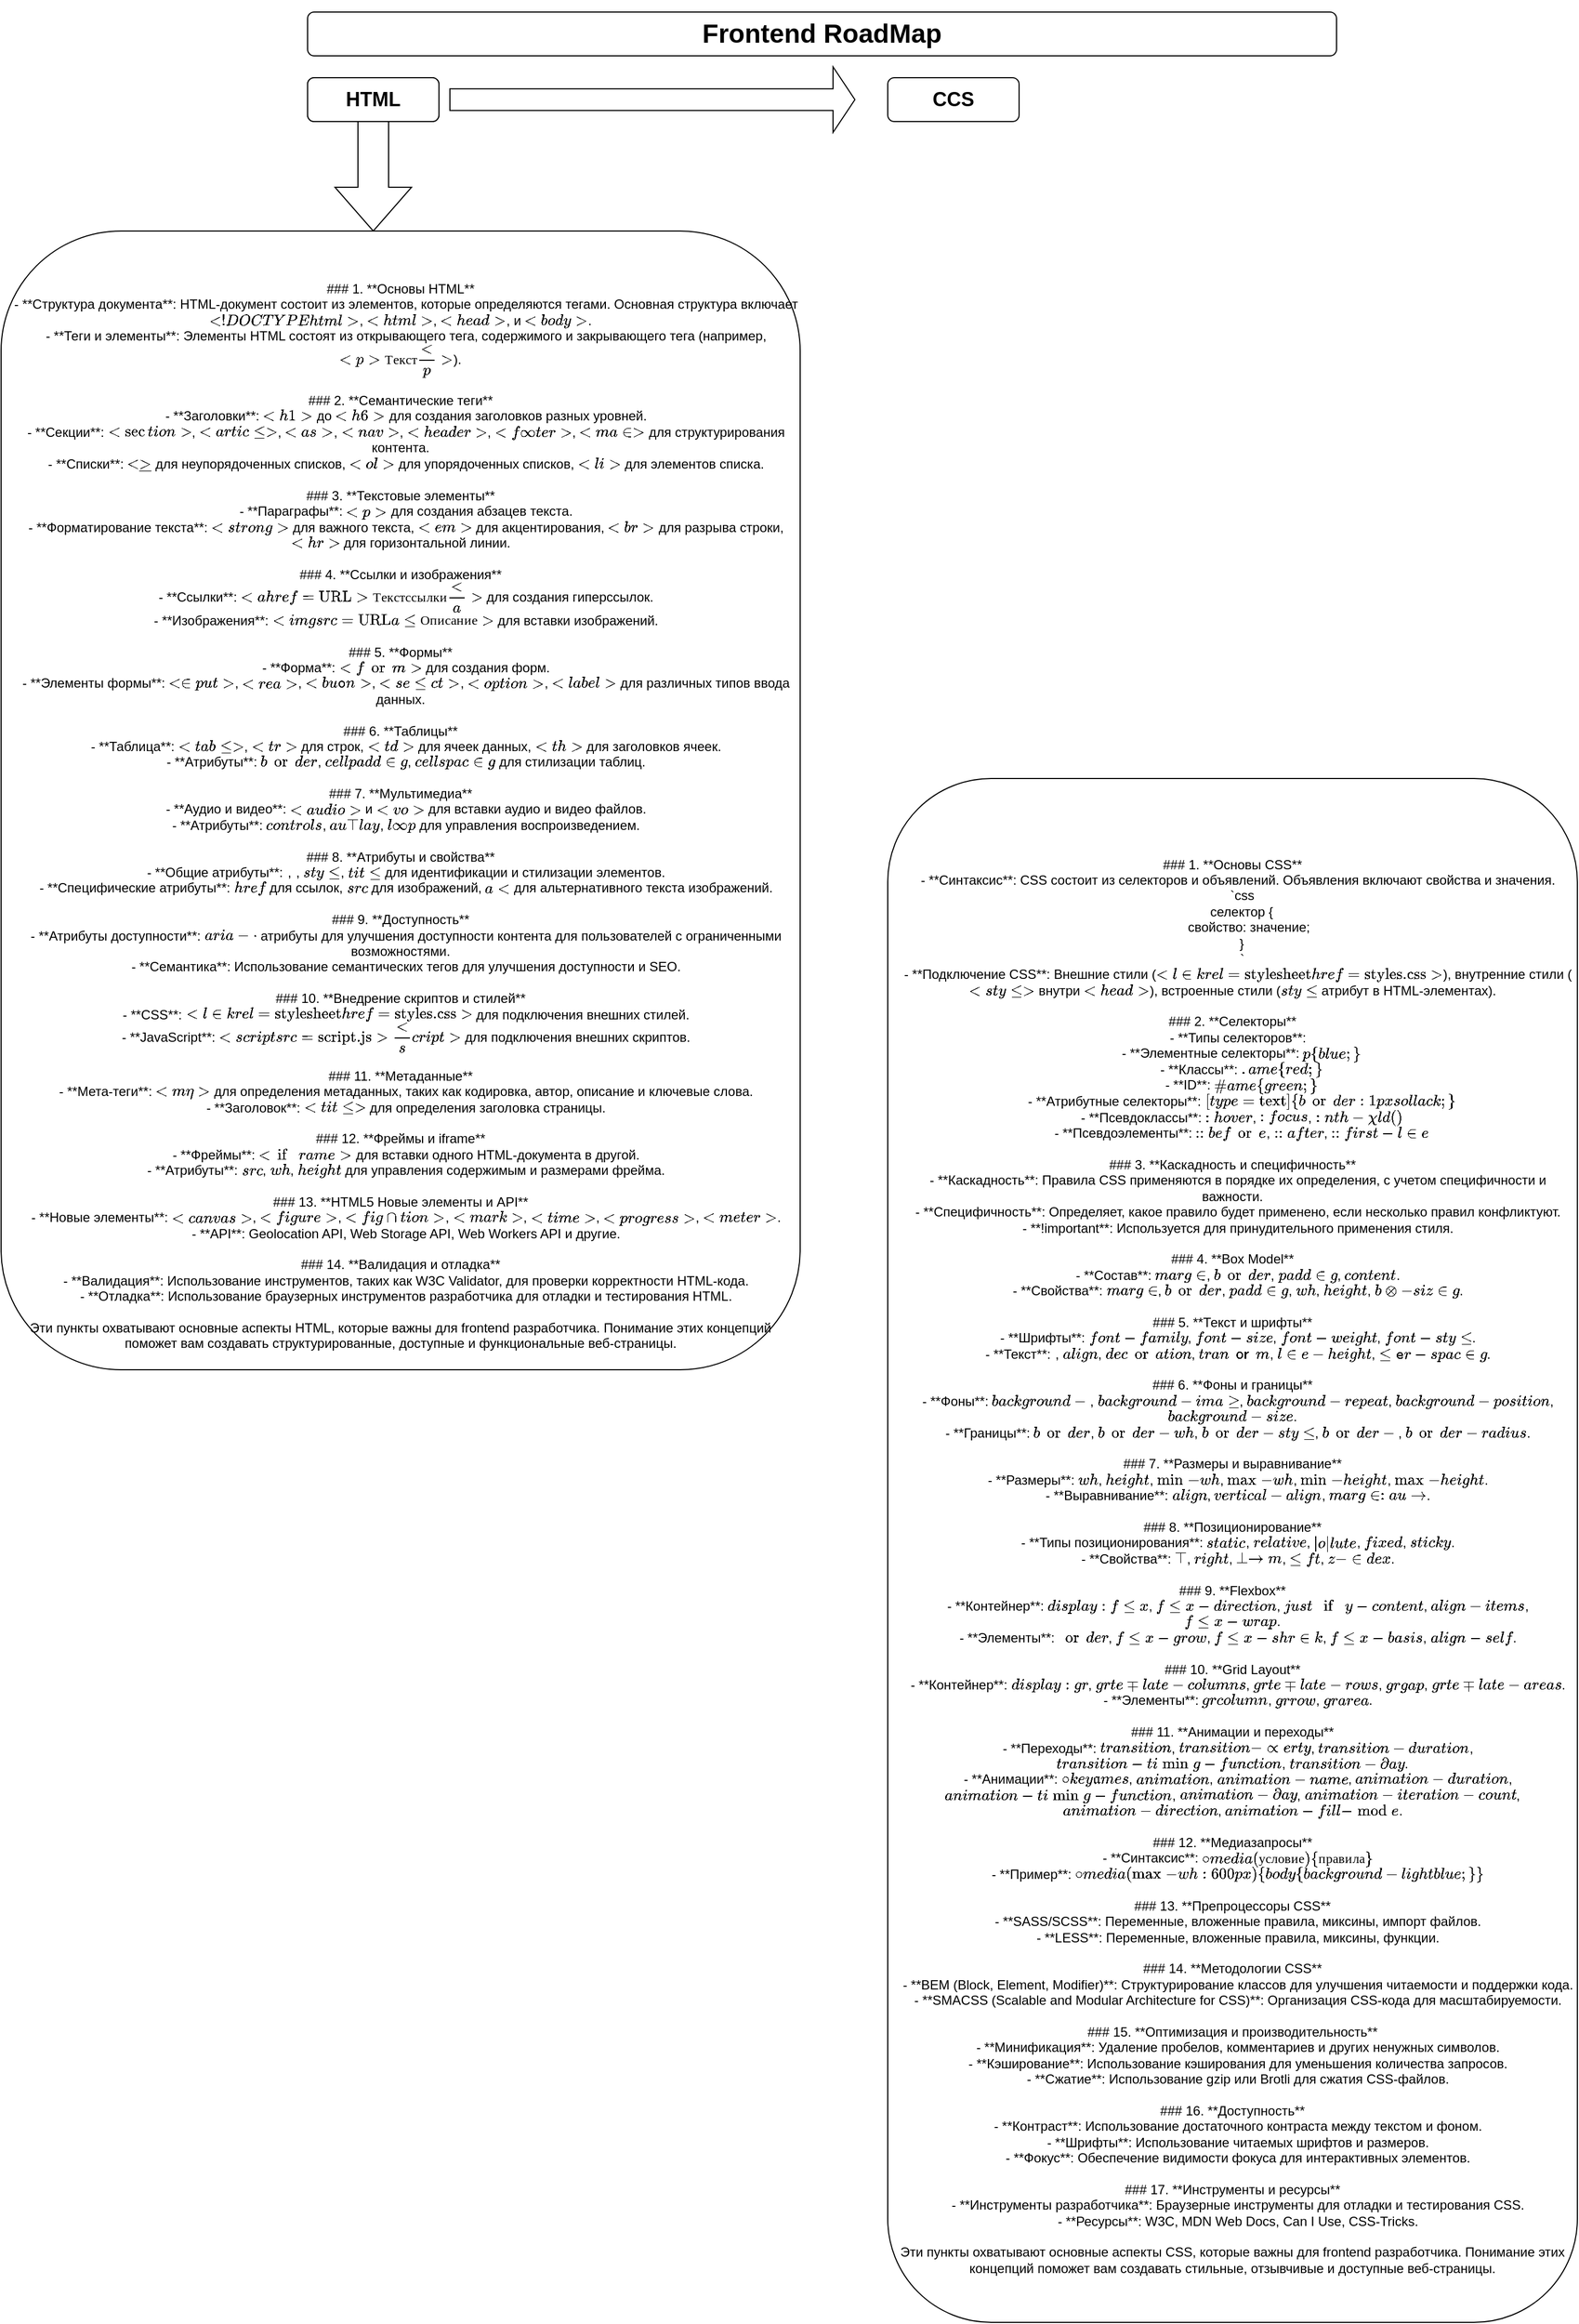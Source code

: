 <mxfile version="26.0.4">
  <diagram id="C5RBs43oDa-KdzZeNtuy" name="Page-1">
    <mxGraphModel dx="2549" dy="973" grid="1" gridSize="10" guides="1" tooltips="1" connect="1" arrows="1" fold="1" page="1" pageScale="1" pageWidth="827" pageHeight="1169" math="0" shadow="0">
      <root>
        <mxCell id="WIyWlLk6GJQsqaUBKTNV-0" />
        <mxCell id="WIyWlLk6GJQsqaUBKTNV-1" parent="WIyWlLk6GJQsqaUBKTNV-0" />
        <mxCell id="WIyWlLk6GJQsqaUBKTNV-3" value="HTML" style="rounded=1;whiteSpace=wrap;html=1;fontSize=12;glass=0;strokeWidth=1;shadow=0;" parent="WIyWlLk6GJQsqaUBKTNV-1" vertex="1">
          <mxGeometry x="160" y="80" width="120" height="40" as="geometry" />
        </mxCell>
        <mxCell id="tXAnvfTIk08DneQXC5Ik-0" value="&lt;h2&gt;HTML&lt;/h2&gt;" style="rounded=1;whiteSpace=wrap;html=1;fontSize=12;glass=0;strokeWidth=1;shadow=0;" vertex="1" parent="WIyWlLk6GJQsqaUBKTNV-1">
          <mxGeometry x="160" y="80" width="120" height="40" as="geometry" />
        </mxCell>
        <mxCell id="tXAnvfTIk08DneQXC5Ik-2" value="&lt;h2&gt;CCS&lt;/h2&gt;" style="rounded=1;whiteSpace=wrap;html=1;fontSize=12;glass=0;strokeWidth=1;shadow=0;" vertex="1" parent="WIyWlLk6GJQsqaUBKTNV-1">
          <mxGeometry x="690" y="80" width="120" height="40" as="geometry" />
        </mxCell>
        <mxCell id="tXAnvfTIk08DneQXC5Ik-12" value="" style="html=1;shadow=0;dashed=0;align=center;verticalAlign=middle;shape=mxgraph.arrows2.arrow;dy=0.67;dx=20;notch=0;" vertex="1" parent="WIyWlLk6GJQsqaUBKTNV-1">
          <mxGeometry x="290" y="70" width="370" height="60" as="geometry" />
        </mxCell>
        <mxCell id="tXAnvfTIk08DneQXC5Ik-13" value="" style="html=1;shadow=0;dashed=0;align=center;verticalAlign=middle;shape=mxgraph.arrows2.arrow;dy=0.6;dx=40;direction=south;notch=0;" vertex="1" parent="WIyWlLk6GJQsqaUBKTNV-1">
          <mxGeometry x="185" y="120" width="70" height="100" as="geometry" />
        </mxCell>
        <mxCell id="tXAnvfTIk08DneQXC5Ik-14" value="&lt;div&gt;&lt;br&gt;&lt;/div&gt;&lt;div&gt;&lt;br&gt;&lt;/div&gt;&lt;div&gt;### 1. **Основы CSS**&lt;/div&gt;&lt;div&gt;&amp;nbsp; &amp;nbsp;- **Синтаксис**: CSS состоит из селекторов и объявлений. Объявления включают свойства и значения.&lt;/div&gt;&lt;div&gt;&amp;nbsp; &amp;nbsp; &amp;nbsp;```css&lt;/div&gt;&lt;div&gt;&amp;nbsp; &amp;nbsp; &amp;nbsp;селектор {&lt;/div&gt;&lt;div&gt;&amp;nbsp; &amp;nbsp; &amp;nbsp; &amp;nbsp; &amp;nbsp;свойство: значение;&lt;/div&gt;&lt;div&gt;&amp;nbsp; &amp;nbsp; &amp;nbsp;}&lt;/div&gt;&lt;div&gt;&amp;nbsp; &amp;nbsp; &amp;nbsp;```&lt;/div&gt;&lt;div&gt;&amp;nbsp; &amp;nbsp;- **Подключение CSS**: Внешние стили (`&amp;lt;link rel=&quot;stylesheet&quot; href=&quot;styles.css&quot;&amp;gt;`), внутренние стили (`&amp;lt;style&amp;gt;` внутри `&amp;lt;head&amp;gt;`), встроенные стили (`style` атрибут в HTML-элементах).&lt;/div&gt;&lt;div&gt;&lt;br&gt;&lt;/div&gt;&lt;div&gt;### 2. **Селекторы**&lt;/div&gt;&lt;div&gt;&amp;nbsp; &amp;nbsp;- **Типы селекторов**:&lt;/div&gt;&lt;div&gt;&amp;nbsp; &amp;nbsp; &amp;nbsp;- **Элементные селекторы**: `p { color: blue; }`&lt;/div&gt;&lt;div&gt;&amp;nbsp; &amp;nbsp; &amp;nbsp;- **Классы**: `.classname { color: red; }`&lt;/div&gt;&lt;div&gt;&amp;nbsp; &amp;nbsp; &amp;nbsp;- **ID**: `#idname { color: green; }`&lt;/div&gt;&lt;div&gt;&amp;nbsp; &amp;nbsp; &amp;nbsp;- **Атрибутные селекторы**: `[type=&quot;text&quot;] { border: 1px solid black; }`&lt;/div&gt;&lt;div&gt;&amp;nbsp; &amp;nbsp; &amp;nbsp;- **Псевдоклассы**: `:hover`, `:focus`, `:nth-child()`&lt;/div&gt;&lt;div&gt;&amp;nbsp; &amp;nbsp; &amp;nbsp;- **Псевдоэлементы**: `::before`, `::after`, `::first-line`&lt;/div&gt;&lt;div&gt;&lt;br&gt;&lt;/div&gt;&lt;div&gt;### 3. **Каскадность и специфичность**&lt;/div&gt;&lt;div&gt;&amp;nbsp; &amp;nbsp;- **Каскадность**: Правила CSS применяются в порядке их определения, с учетом специфичности и важности.&lt;/div&gt;&lt;div&gt;&amp;nbsp; &amp;nbsp;- **Специфичность**: Определяет, какое правило будет применено, если несколько правил конфликтуют.&lt;/div&gt;&lt;div&gt;&amp;nbsp; &amp;nbsp;- **!important**: Используется для принудительного применения стиля.&lt;/div&gt;&lt;div&gt;&lt;br&gt;&lt;/div&gt;&lt;div&gt;### 4. **Box Model**&lt;/div&gt;&lt;div&gt;&amp;nbsp; &amp;nbsp;- **Состав**: `margin`, `border`, `padding`, `content`.&lt;/div&gt;&lt;div&gt;&amp;nbsp; &amp;nbsp;- **Свойства**: `margin`, `border`, `padding`, `width`, `height`, `box-sizing`.&lt;/div&gt;&lt;div&gt;&lt;br&gt;&lt;/div&gt;&lt;div&gt;### 5. **Текст и шрифты**&lt;/div&gt;&lt;div&gt;&amp;nbsp; &amp;nbsp;- **Шрифты**: `font-family`, `font-size`, `font-weight`, `font-style`.&lt;/div&gt;&lt;div&gt;&amp;nbsp; &amp;nbsp;- **Текст**: `color`, `text-align`, `text-decoration`, `text-transform`, `line-height`, `letter-spacing`.&lt;/div&gt;&lt;div&gt;&lt;br&gt;&lt;/div&gt;&lt;div&gt;### 6. **Фоны и границы**&lt;/div&gt;&lt;div&gt;&amp;nbsp; &amp;nbsp;- **Фоны**: `background-color`, `background-image`, `background-repeat`, `background-position`, `background-size`.&lt;/div&gt;&lt;div&gt;&amp;nbsp; &amp;nbsp;- **Границы**: `border`, `border-width`, `border-style`, `border-color`, `border-radius`.&lt;/div&gt;&lt;div&gt;&lt;br&gt;&lt;/div&gt;&lt;div&gt;### 7. **Размеры и выравнивание**&lt;/div&gt;&lt;div&gt;&amp;nbsp; &amp;nbsp;- **Размеры**: `width`, `height`, `min-width`, `max-width`, `min-height`, `max-height`.&lt;/div&gt;&lt;div&gt;&amp;nbsp; &amp;nbsp;- **Выравнивание**: `text-align`, `vertical-align`, `margin: auto`.&lt;/div&gt;&lt;div&gt;&lt;br&gt;&lt;/div&gt;&lt;div&gt;### 8. **Позиционирование**&lt;/div&gt;&lt;div&gt;&amp;nbsp; &amp;nbsp;- **Типы позиционирования**: `static`, `relative`, `absolute`, `fixed`, `sticky`.&lt;/div&gt;&lt;div&gt;&amp;nbsp; &amp;nbsp;- **Свойства**: `top`, `right`, `bottom`, `left`, `z-index`.&lt;/div&gt;&lt;div&gt;&lt;br&gt;&lt;/div&gt;&lt;div&gt;### 9. **Flexbox**&lt;/div&gt;&lt;div&gt;&amp;nbsp; &amp;nbsp;- **Контейнер**: `display: flex`, `flex-direction`, `justify-content`, `align-items`, `flex-wrap`.&lt;/div&gt;&lt;div&gt;&amp;nbsp; &amp;nbsp;- **Элементы**: `order`, `flex-grow`, `flex-shrink`, `flex-basis`, `align-self`.&lt;/div&gt;&lt;div&gt;&lt;br&gt;&lt;/div&gt;&lt;div&gt;### 10. **Grid Layout**&lt;/div&gt;&lt;div&gt;&amp;nbsp; &amp;nbsp;- **Контейнер**: `display: grid`, `grid-template-columns`, `grid-template-rows`, `grid-gap`, `grid-template-areas`.&lt;/div&gt;&lt;div&gt;&amp;nbsp; &amp;nbsp;- **Элементы**: `grid-column`, `grid-row`, `grid-area`.&lt;/div&gt;&lt;div&gt;&lt;br&gt;&lt;/div&gt;&lt;div&gt;### 11. **Анимации и переходы**&lt;/div&gt;&lt;div&gt;&amp;nbsp; &amp;nbsp;- **Переходы**: `transition`, `transition-property`, `transition-duration`, `transition-timing-function`, `transition-delay`.&lt;/div&gt;&lt;div&gt;&amp;nbsp; &amp;nbsp;- **Анимации**: `@keyframes`, `animation`, `animation-name`, `animation-duration`, `animation-timing-function`, `animation-delay`, `animation-iteration-count`, `animation-direction`, `animation-fill-mode`.&lt;/div&gt;&lt;div&gt;&lt;br&gt;&lt;/div&gt;&lt;div&gt;### 12. **Медиазапросы**&lt;/div&gt;&lt;div&gt;&amp;nbsp; &amp;nbsp;- **Синтаксис**: `@media (условие) { правила }`&lt;/div&gt;&lt;div&gt;&amp;nbsp; &amp;nbsp;- **Пример**: `@media (max-width: 600px) { body { background-color: lightblue; } }`&lt;/div&gt;&lt;div&gt;&lt;br&gt;&lt;/div&gt;&lt;div&gt;### 13. **Препроцессоры CSS**&lt;/div&gt;&lt;div&gt;&amp;nbsp; &amp;nbsp;- **SASS/SCSS**: Переменные, вложенные правила, миксины, импорт файлов.&lt;/div&gt;&lt;div&gt;&amp;nbsp; &amp;nbsp;- **LESS**: Переменные, вложенные правила, миксины, функции.&lt;/div&gt;&lt;div&gt;&lt;br&gt;&lt;/div&gt;&lt;div&gt;### 14. **Методологии CSS**&lt;/div&gt;&lt;div&gt;&amp;nbsp; &amp;nbsp;- **BEM (Block, Element, Modifier)**: Структурирование классов для улучшения читаемости и поддержки кода.&lt;/div&gt;&lt;div&gt;&amp;nbsp; &amp;nbsp;- **SMACSS (Scalable and Modular Architecture for CSS)**: Организация CSS-кода для масштабируемости.&lt;/div&gt;&lt;div&gt;&lt;br&gt;&lt;/div&gt;&lt;div&gt;### 15. **Оптимизация и производительность**&lt;/div&gt;&lt;div&gt;&amp;nbsp; &amp;nbsp;- **Минификация**: Удаление пробелов, комментариев и других ненужных символов.&lt;/div&gt;&lt;div&gt;&amp;nbsp; &amp;nbsp;- **Кэширование**: Использование кэширования для уменьшения количества запросов.&lt;/div&gt;&lt;div&gt;&amp;nbsp; &amp;nbsp;- **Сжатие**: Использование gzip или Brotli для сжатия CSS-файлов.&lt;/div&gt;&lt;div&gt;&lt;br&gt;&lt;/div&gt;&lt;div&gt;### 16. **Доступность**&lt;/div&gt;&lt;div&gt;&amp;nbsp; &amp;nbsp;- **Контраст**: Использование достаточного контраста между текстом и фоном.&lt;/div&gt;&lt;div&gt;&amp;nbsp; &amp;nbsp;- **Шрифты**: Использование читаемых шрифтов и размеров.&lt;/div&gt;&lt;div&gt;&amp;nbsp; &amp;nbsp;- **Фокус**: Обеспечение видимости фокуса для интерактивных элементов.&lt;/div&gt;&lt;div&gt;&lt;br&gt;&lt;/div&gt;&lt;div&gt;### 17. **Инструменты и ресурсы**&lt;/div&gt;&lt;div&gt;&amp;nbsp; &amp;nbsp;- **Инструменты разработчика**: Браузерные инструменты для отладки и тестирования CSS.&lt;/div&gt;&lt;div&gt;&amp;nbsp; &amp;nbsp;- **Ресурсы**: W3C, MDN Web Docs, Can I Use, CSS-Tricks.&lt;/div&gt;&lt;div&gt;&lt;br&gt;&lt;/div&gt;&lt;div&gt;Эти пункты охватывают основные аспекты CSS, которые важны для frontend разработчика. Понимание этих концепций поможет вам создавать стильные, отзывчивые и доступные веб-страницы.&lt;/div&gt;" style="rounded=1;whiteSpace=wrap;html=1;fontSize=12;glass=0;strokeWidth=1;shadow=0;" vertex="1" parent="WIyWlLk6GJQsqaUBKTNV-1">
          <mxGeometry x="690" y="720" width="630" height="1410" as="geometry" />
        </mxCell>
        <mxCell id="tXAnvfTIk08DneQXC5Ik-15" value="&lt;h1&gt;Frontend RoadMap&lt;/h1&gt;" style="rounded=1;whiteSpace=wrap;html=1;fontSize=12;glass=0;strokeWidth=1;shadow=0;" vertex="1" parent="WIyWlLk6GJQsqaUBKTNV-1">
          <mxGeometry x="160" y="20" width="940" height="40" as="geometry" />
        </mxCell>
        <mxCell id="tXAnvfTIk08DneQXC5Ik-16" value="&lt;div&gt;&lt;br&gt;&lt;/div&gt;&lt;div&gt;&lt;br&gt;&lt;/div&gt;&lt;div&gt;### 1. **Основы HTML**&lt;/div&gt;&lt;div&gt;&amp;nbsp; &amp;nbsp;- **Структура документа**: HTML-документ состоит из элементов, которые определяются тегами. Основная структура включает `&amp;lt;!DOCTYPE html&amp;gt;`, `&amp;lt;html&amp;gt;`, `&amp;lt;head&amp;gt;`, и `&amp;lt;body&amp;gt;`.&lt;/div&gt;&lt;div&gt;&amp;nbsp; &amp;nbsp;- **Теги и элементы**: Элементы HTML состоят из открывающего тега, содержимого и закрывающего тега (например, `&amp;lt;p&amp;gt;Текст&amp;lt;/p&amp;gt;`).&lt;/div&gt;&lt;div&gt;&lt;br&gt;&lt;/div&gt;&lt;div&gt;### 2. **Семантические теги**&lt;/div&gt;&lt;div&gt;&amp;nbsp; &amp;nbsp;- **Заголовки**: `&amp;lt;h1&amp;gt;` до `&amp;lt;h6&amp;gt;` для создания заголовков разных уровней.&lt;/div&gt;&lt;div&gt;&amp;nbsp; &amp;nbsp;- **Секции**: `&amp;lt;section&amp;gt;`, `&amp;lt;article&amp;gt;`, `&amp;lt;aside&amp;gt;`, `&amp;lt;nav&amp;gt;`, `&amp;lt;header&amp;gt;`, `&amp;lt;footer&amp;gt;`, `&amp;lt;main&amp;gt;` для структурирования контента.&lt;/div&gt;&lt;div&gt;&amp;nbsp; &amp;nbsp;- **Списки**: `&amp;lt;ul&amp;gt;` для неупорядоченных списков, `&amp;lt;ol&amp;gt;` для упорядоченных списков, `&amp;lt;li&amp;gt;` для элементов списка.&lt;/div&gt;&lt;div&gt;&lt;br&gt;&lt;/div&gt;&lt;div&gt;### 3. **Текстовые элементы**&lt;/div&gt;&lt;div&gt;&amp;nbsp; &amp;nbsp;- **Параграфы**: `&amp;lt;p&amp;gt;` для создания абзацев текста.&lt;/div&gt;&lt;div&gt;&amp;nbsp; &amp;nbsp;- **Форматирование текста**: `&amp;lt;strong&amp;gt;` для важного текста, `&amp;lt;em&amp;gt;` для акцентирования, `&amp;lt;br&amp;gt;` для разрыва строки, `&amp;lt;hr&amp;gt;` для горизонтальной линии.&lt;/div&gt;&lt;div&gt;&lt;br&gt;&lt;/div&gt;&lt;div&gt;### 4. **Ссылки и изображения**&lt;/div&gt;&lt;div&gt;&amp;nbsp; &amp;nbsp;- **Ссылки**: `&amp;lt;a href=&quot;URL&quot;&amp;gt;Текст ссылки&amp;lt;/a&amp;gt;` для создания гиперссылок.&lt;/div&gt;&lt;div&gt;&amp;nbsp; &amp;nbsp;- **Изображения**: `&amp;lt;img src=&quot;URL&quot; alt=&quot;Описание&quot;&amp;gt;` для вставки изображений.&lt;/div&gt;&lt;div&gt;&lt;br&gt;&lt;/div&gt;&lt;div&gt;### 5. **Формы**&lt;/div&gt;&lt;div&gt;&amp;nbsp; &amp;nbsp;- **Форма**: `&amp;lt;form&amp;gt;` для создания форм.&lt;/div&gt;&lt;div&gt;&amp;nbsp; &amp;nbsp;- **Элементы формы**: `&amp;lt;input&amp;gt;`, `&amp;lt;textarea&amp;gt;`, `&amp;lt;button&amp;gt;`, `&amp;lt;select&amp;gt;`, `&amp;lt;option&amp;gt;`, `&amp;lt;label&amp;gt;` для различных типов ввода данных.&lt;/div&gt;&lt;div&gt;&lt;br&gt;&lt;/div&gt;&lt;div&gt;### 6. **Таблицы**&lt;/div&gt;&lt;div&gt;&amp;nbsp; &amp;nbsp;- **Таблица**: `&amp;lt;table&amp;gt;`, `&amp;lt;tr&amp;gt;` для строк, `&amp;lt;td&amp;gt;` для ячеек данных, `&amp;lt;th&amp;gt;` для заголовков ячеек.&lt;/div&gt;&lt;div&gt;&amp;nbsp; &amp;nbsp;- **Атрибуты**: `border`, `cellpadding`, `cellspacing` для стилизации таблиц.&lt;/div&gt;&lt;div&gt;&lt;br&gt;&lt;/div&gt;&lt;div&gt;### 7. **Мультимедиа**&lt;/div&gt;&lt;div&gt;&amp;nbsp; &amp;nbsp;- **Аудио и видео**: `&amp;lt;audio&amp;gt;` и `&amp;lt;video&amp;gt;` для вставки аудио и видео файлов.&lt;/div&gt;&lt;div&gt;&amp;nbsp; &amp;nbsp;- **Атрибуты**: `controls`, `autoplay`, `loop` для управления воспроизведением.&lt;/div&gt;&lt;div&gt;&lt;br&gt;&lt;/div&gt;&lt;div&gt;### 8. **Атрибуты и свойства**&lt;/div&gt;&lt;div&gt;&amp;nbsp; &amp;nbsp;- **Общие атрибуты**: `id`, `class`, `style`, `title` для идентификации и стилизации элементов.&lt;/div&gt;&lt;div&gt;&amp;nbsp; &amp;nbsp;- **Специфические атрибуты**: `href` для ссылок, `src` для изображений, `alt` для альтернативного текста изображений.&lt;/div&gt;&lt;div&gt;&lt;br&gt;&lt;/div&gt;&lt;div&gt;### 9. **Доступность**&lt;/div&gt;&lt;div&gt;&amp;nbsp; &amp;nbsp;- **Атрибуты доступности**: `aria-*` атрибуты для улучшения доступности контента для пользователей с ограниченными возможностями.&lt;/div&gt;&lt;div&gt;&amp;nbsp; &amp;nbsp;- **Семантика**: Использование семантических тегов для улучшения доступности и SEO.&lt;/div&gt;&lt;div&gt;&lt;br&gt;&lt;/div&gt;&lt;div&gt;### 10. **Внедрение скриптов и стилей**&lt;/div&gt;&lt;div&gt;&amp;nbsp; &amp;nbsp;- **CSS**: `&amp;lt;link rel=&quot;stylesheet&quot; href=&quot;styles.css&quot;&amp;gt;` для подключения внешних стилей.&lt;/div&gt;&lt;div&gt;&amp;nbsp; &amp;nbsp;- **JavaScript**: `&amp;lt;script src=&quot;script.js&quot;&amp;gt;&amp;lt;/script&amp;gt;` для подключения внешних скриптов.&lt;/div&gt;&lt;div&gt;&lt;br&gt;&lt;/div&gt;&lt;div&gt;### 11. **Метаданные**&lt;/div&gt;&lt;div&gt;&amp;nbsp; &amp;nbsp;- **Мета-теги**: `&amp;lt;meta&amp;gt;` для определения метаданных, таких как кодировка, автор, описание и ключевые слова.&lt;/div&gt;&lt;div&gt;&amp;nbsp; &amp;nbsp;- **Заголовок**: `&amp;lt;title&amp;gt;` для определения заголовка страницы.&lt;/div&gt;&lt;div&gt;&lt;br&gt;&lt;/div&gt;&lt;div&gt;### 12. **Фреймы и iframe**&lt;/div&gt;&lt;div&gt;&amp;nbsp; &amp;nbsp;- **Фреймы**: `&amp;lt;iframe&amp;gt;` для вставки одного HTML-документа в другой.&lt;/div&gt;&lt;div&gt;&amp;nbsp; &amp;nbsp;- **Атрибуты**: `src`, `width`, `height` для управления содержимым и размерами фрейма.&lt;/div&gt;&lt;div&gt;&lt;br&gt;&lt;/div&gt;&lt;div&gt;### 13. **HTML5 Новые элементы и API**&lt;/div&gt;&lt;div&gt;&amp;nbsp; &amp;nbsp;- **Новые элементы**: `&amp;lt;canvas&amp;gt;`, `&amp;lt;figure&amp;gt;`, `&amp;lt;figcaption&amp;gt;`, `&amp;lt;mark&amp;gt;`, `&amp;lt;time&amp;gt;`, `&amp;lt;progress&amp;gt;`, `&amp;lt;meter&amp;gt;`.&lt;/div&gt;&lt;div&gt;&amp;nbsp; &amp;nbsp;- **API**: Geolocation API, Web Storage API, Web Workers API и другие.&lt;/div&gt;&lt;div&gt;&lt;br&gt;&lt;/div&gt;&lt;div&gt;### 14. **Валидация и отладка**&lt;/div&gt;&lt;div&gt;&amp;nbsp; &amp;nbsp;- **Валидация**: Использование инструментов, таких как W3C Validator, для проверки корректности HTML-кода.&lt;/div&gt;&lt;div&gt;&amp;nbsp; &amp;nbsp;- **Отладка**: Использование браузерных инструментов разработчика для отладки и тестирования HTML.&lt;/div&gt;&lt;div&gt;&lt;br&gt;&lt;/div&gt;&lt;div&gt;Эти пункты охватывают основные аспекты HTML, которые важны для frontend разработчика. Понимание этих концепций поможет вам создавать структурированные, доступные и функциональные веб-страницы.&lt;/div&gt;" style="rounded=1;whiteSpace=wrap;html=1;fontSize=12;glass=0;strokeWidth=1;shadow=0;align=center;" vertex="1" parent="WIyWlLk6GJQsqaUBKTNV-1">
          <mxGeometry x="-120" y="220" width="730" height="1040" as="geometry" />
        </mxCell>
      </root>
    </mxGraphModel>
  </diagram>
</mxfile>
